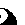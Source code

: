 prologues:=3;
verbatimtex
%&latex
\documentclass{minimal}
\begin{document}
etex

beginfig(0);

numeric u;
path circus,tao;
u=12;
z1=(0,u/4);
z2=(u/4,u/4);
z3=(0,-u/4);
z4=(-u/4,-u/4);
z5=(0,-u/2);
z6=(0,u/2);
z7=(u/2,0);
z8=(-u/2,0);
circus:=z5..z7..z6;
tao:=z5..z4..(0,0)..z2..z6;

pickup pencircle scaled 0.06pt;
%draw fullcircle scaled u;
%draw z5..z4..(0,0)..z2..z6;
%draw circus;
%draw tao;

fill buildcycle(z5..z7..z6..z6..z2..(0,0)..z4..z5);
draw z5..z8..z6;
draw z1 withpen pencircle scaled 1;
draw z3 withpen pencircle scaled 1 withcolor white;

endfig;

end